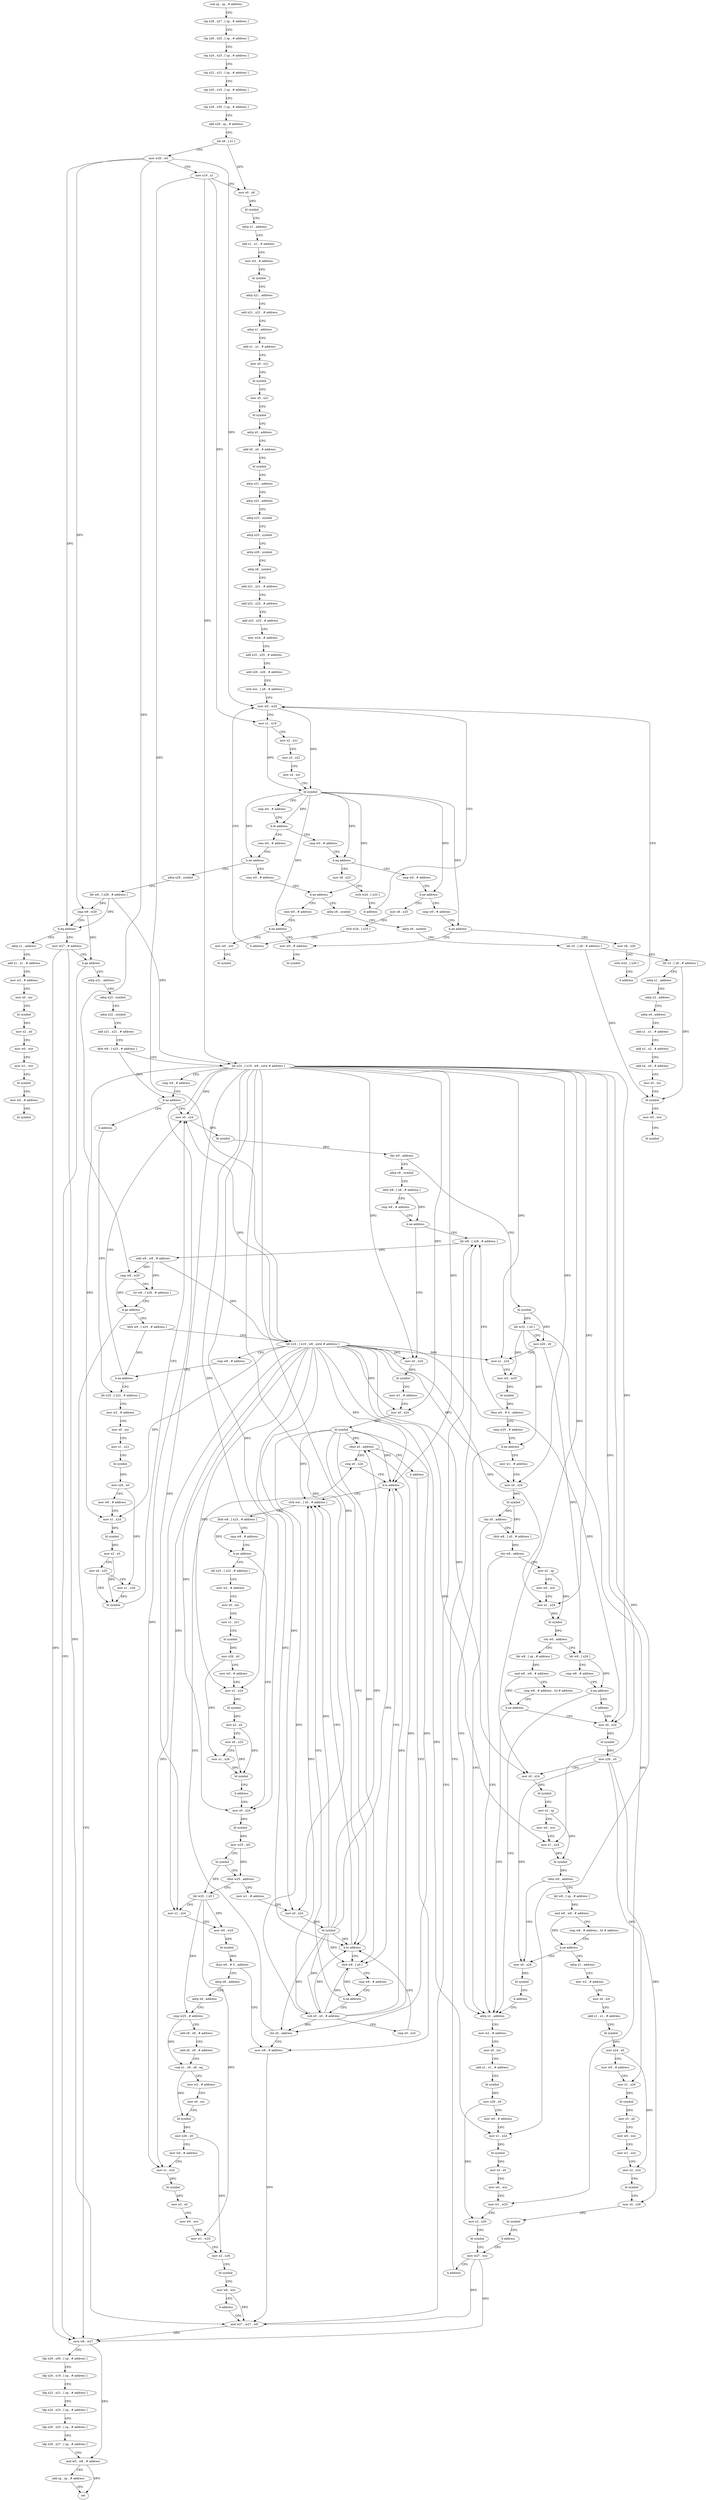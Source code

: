 digraph "func" {
"4200580" [label = "sub sp , sp , # address" ]
"4200584" [label = "stp x28 , x27 , [ sp , # address ]" ]
"4200588" [label = "stp x26 , x25 , [ sp , # address ]" ]
"4200592" [label = "stp x24 , x23 , [ sp , # address ]" ]
"4200596" [label = "stp x22 , x21 , [ sp , # address ]" ]
"4200600" [label = "stp x20 , x19 , [ sp , # address ]" ]
"4200604" [label = "stp x29 , x30 , [ sp , # address ]" ]
"4200608" [label = "add x29 , sp , # address" ]
"4200612" [label = "ldr x8 , [ x1 ]" ]
"4200616" [label = "mov w20 , w0" ]
"4200620" [label = "mov x19 , x1" ]
"4200624" [label = "mov x0 , x8" ]
"4200628" [label = "bl symbol" ]
"4200632" [label = "adrp x1 , address" ]
"4200636" [label = "add x1 , x1 , # address" ]
"4200640" [label = "mov w0 , # address" ]
"4200644" [label = "bl symbol" ]
"4200648" [label = "adrp x21 , address" ]
"4200652" [label = "add x21 , x21 , # address" ]
"4200656" [label = "adrp x1 , address" ]
"4200660" [label = "add x1 , x1 , # address" ]
"4200664" [label = "mov x0 , x21" ]
"4200668" [label = "bl symbol" ]
"4200672" [label = "mov x0 , x21" ]
"4200676" [label = "bl symbol" ]
"4200680" [label = "adrp x0 , address" ]
"4200684" [label = "add x0 , x0 , # address" ]
"4200688" [label = "bl symbol" ]
"4200692" [label = "adrp x21 , address" ]
"4200696" [label = "adrp x22 , address" ]
"4200700" [label = "adrp x23 , symbol" ]
"4200704" [label = "adrp x25 , symbol" ]
"4200708" [label = "adrp x26 , symbol" ]
"4200712" [label = "adrp x8 , symbol" ]
"4200716" [label = "add x21 , x21 , # address" ]
"4200720" [label = "add x22 , x22 , # address" ]
"4200724" [label = "add x23 , x23 , # address" ]
"4200728" [label = "mov w24 , # address" ]
"4200732" [label = "add x25 , x25 , # address" ]
"4200736" [label = "add x26 , x26 , # address" ]
"4200740" [label = "strb wzr , [ x8 , # address ]" ]
"4200744" [label = "mov w0 , w20" ]
"4200836" [label = "cmn w0 , # address" ]
"4200840" [label = "b.ne address" ]
"4201648" [label = "cmn w0 , # address" ]
"4200844" [label = "adrp x28 , symbol" ]
"4200776" [label = "cmp w0 , # address" ]
"4200780" [label = "b.eq address" ]
"4200804" [label = "mov x8 , x23" ]
"4200784" [label = "cmp w0 , # address" ]
"4201652" [label = "b.ne address" ]
"4201712" [label = "cmn w0 , # address" ]
"4201656" [label = "adrp x8 , symbol" ]
"4200848" [label = "ldr w8 , [ x28 , # address ]" ]
"4200852" [label = "cmp w8 , w20" ]
"4200856" [label = "b.eq address" ]
"4201736" [label = "adrp x1 , address" ]
"4200860" [label = "mov w27 , # address" ]
"4200808" [label = "strb w24 , [ x23 ]" ]
"4200812" [label = "b address" ]
"4200788" [label = "b.ne address" ]
"4200816" [label = "cmp w0 , # address" ]
"4200792" [label = "mov x8 , x25" ]
"4201716" [label = "b.ne address" ]
"4201728" [label = "mov w0 , # address" ]
"4201720" [label = "mov w0 , wzr" ]
"4201660" [label = "adrp x9 , symbol" ]
"4201664" [label = "ldr x0 , [ x8 , # address ]" ]
"4201668" [label = "ldr x3 , [ x9 , # address ]" ]
"4201672" [label = "adrp x1 , address" ]
"4201676" [label = "adrp x2 , address" ]
"4201680" [label = "adrp x4 , address" ]
"4201684" [label = "add x1 , x1 , # address" ]
"4201688" [label = "add x2 , x2 , # address" ]
"4201692" [label = "add x4 , x4 , # address" ]
"4201696" [label = "mov x5 , xzr" ]
"4201700" [label = "bl symbol" ]
"4201704" [label = "mov w0 , wzr" ]
"4201708" [label = "bl symbol" ]
"4201740" [label = "add x1 , x1 , # address" ]
"4201744" [label = "mov w2 , # address" ]
"4201748" [label = "mov x0 , xzr" ]
"4201752" [label = "bl symbol" ]
"4201756" [label = "mov x2 , x0" ]
"4201760" [label = "mov w0 , wzr" ]
"4201764" [label = "mov w1 , wzr" ]
"4201768" [label = "bl symbol" ]
"4201772" [label = "mov w0 , # address" ]
"4201776" [label = "bl symbol" ]
"4200864" [label = "b.ge address" ]
"4201608" [label = "mvn w8 , w27" ]
"4200868" [label = "adrp x21 , address" ]
"4200748" [label = "mov x1 , x19" ]
"4200752" [label = "mov x2 , x21" ]
"4200756" [label = "mov x3 , x22" ]
"4200760" [label = "mov x4 , xzr" ]
"4200764" [label = "bl symbol" ]
"4200768" [label = "cmp w0 , # address" ]
"4200772" [label = "b.le address" ]
"4200820" [label = "b.ne address" ]
"4200824" [label = "mov x8 , x26" ]
"4200796" [label = "strb w24 , [ x25 ]" ]
"4200800" [label = "b address" ]
"4201732" [label = "bl symbol" ]
"4201724" [label = "bl symbol" ]
"4201612" [label = "ldp x29 , x30 , [ sp , # address ]" ]
"4201616" [label = "ldp x20 , x19 , [ sp , # address ]" ]
"4201620" [label = "ldp x22 , x21 , [ sp , # address ]" ]
"4201624" [label = "ldp x24 , x23 , [ sp , # address ]" ]
"4201628" [label = "ldp x26 , x25 , [ sp , # address ]" ]
"4201632" [label = "ldp x28 , x27 , [ sp , # address ]" ]
"4201636" [label = "and w0 , w8 , # address" ]
"4201640" [label = "add sp , sp , # address" ]
"4201644" [label = "ret" ]
"4200872" [label = "adrp x23 , symbol" ]
"4200876" [label = "adrp x22 , symbol" ]
"4200880" [label = "add x21 , x21 , # address" ]
"4200884" [label = "ldrb w9 , [ x23 , # address ]" ]
"4200888" [label = "ldr x24 , [ x19 , w8 , sxtw # address ]" ]
"4200892" [label = "cmp w9 , # address" ]
"4200896" [label = "b.ne address" ]
"4201000" [label = "mov x0 , x24" ]
"4200900" [label = "b address" ]
"4200828" [label = "strb w24 , [ x26 ]" ]
"4200832" [label = "b address" ]
"4201004" [label = "bl symbol" ]
"4201008" [label = "cbz w0 , address" ]
"4201136" [label = "adrp x8 , symbol" ]
"4201012" [label = "bl symbol" ]
"4200948" [label = "ldr x25 , [ x22 , # address ]" ]
"4201140" [label = "ldrb w8 , [ x8 , # address ]" ]
"4201144" [label = "cmp w8 , # address" ]
"4201148" [label = "b.ne address" ]
"4200912" [label = "ldr w8 , [ x28 , # address ]" ]
"4201152" [label = "mov x0 , x24" ]
"4201016" [label = "ldr w25 , [ x0 ]" ]
"4201020" [label = "mov x26 , x0" ]
"4201024" [label = "mov x1 , x24" ]
"4201028" [label = "mov w0 , w25" ]
"4201032" [label = "bl symbol" ]
"4201036" [label = "tbnz w0 , # 0 , address" ]
"4201040" [label = "cmp w25 , # address" ]
"4200952" [label = "mov w2 , # address" ]
"4200956" [label = "mov x0 , xzr" ]
"4200960" [label = "mov x1 , x21" ]
"4200964" [label = "bl symbol" ]
"4200968" [label = "mov x26 , x0" ]
"4200972" [label = "mov w0 , # address" ]
"4200976" [label = "mov x1 , x24" ]
"4200980" [label = "bl symbol" ]
"4200984" [label = "mov x2 , x0" ]
"4200988" [label = "mov x0 , x25" ]
"4200992" [label = "mov x1 , x26" ]
"4200996" [label = "bl symbol" ]
"4200916" [label = "add w8 , w8 , # address" ]
"4200920" [label = "cmp w8 , w20" ]
"4200924" [label = "str w8 , [ x28 , # address ]" ]
"4200928" [label = "b.ge address" ]
"4200932" [label = "ldrb w9 , [ x23 , # address ]" ]
"4201156" [label = "bl symbol" ]
"4201160" [label = "mov w1 , # address" ]
"4201164" [label = "mov x0 , x24" ]
"4201168" [label = "bl symbol" ]
"4201172" [label = "cbnz x0 , address" ]
"4201216" [label = "cmp x0 , x24" ]
"4201176" [label = "b address" ]
"4201044" [label = "b.ne address" ]
"4201072" [label = "adrp x1 , address" ]
"4201048" [label = "mov w1 , # address" ]
"4200936" [label = "ldr x24 , [ x19 , w8 , sxtw # address ]" ]
"4200940" [label = "cmp w9 , # address" ]
"4200944" [label = "b.ne address" ]
"4201220" [label = "b.ls address" ]
"4201248" [label = "strb wzr , [ x0 , # address ]" ]
"4201224" [label = "ldrb w8 , [ x0 ]" ]
"4200904" [label = "mov w8 , # address" ]
"4201076" [label = "mov w2 , # address" ]
"4201080" [label = "mov x0 , xzr" ]
"4201084" [label = "add x1 , x1 , # address" ]
"4201088" [label = "bl symbol" ]
"4201092" [label = "mov x26 , x0" ]
"4201096" [label = "mov w0 , # address" ]
"4201100" [label = "mov x1 , x24" ]
"4201104" [label = "bl symbol" ]
"4201108" [label = "mov x3 , x0" ]
"4201112" [label = "mov w0 , wzr" ]
"4201116" [label = "mov w1 , w25" ]
"4201120" [label = "mov x2 , x26" ]
"4201124" [label = "bl symbol" ]
"4201128" [label = "mov w27 , wzr" ]
"4201052" [label = "mov x0 , x24" ]
"4201056" [label = "bl symbol" ]
"4201060" [label = "cbz x0 , address" ]
"4201064" [label = "ldrb w8 , [ x0 , # address ]" ]
"4201252" [label = "ldrb w8 , [ x23 , # address ]" ]
"4201256" [label = "cmp w8 , # address" ]
"4201260" [label = "b.ne address" ]
"4201180" [label = "mov x0 , x24" ]
"4201264" [label = "ldr x25 , [ x22 , # address ]" ]
"4201228" [label = "cmp w8 , # address" ]
"4201232" [label = "b.ne address" ]
"4201236" [label = "sub x0 , x0 , # address" ]
"4200908" [label = "and w27 , w27 , w8" ]
"4201068" [label = "cbz w8 , address" ]
"4201420" [label = "mov x2 , sp" ]
"4201184" [label = "bl symbol" ]
"4201188" [label = "mov w25 , w0" ]
"4201192" [label = "bl symbol" ]
"4201196" [label = "cbnz w25 , address" ]
"4201320" [label = "ldr w25 , [ x0 ]" ]
"4201200" [label = "mov w1 , # address" ]
"4201268" [label = "mov w2 , # address" ]
"4201272" [label = "mov x0 , xzr" ]
"4201276" [label = "mov x1 , x21" ]
"4201280" [label = "bl symbol" ]
"4201284" [label = "mov x26 , x0" ]
"4201288" [label = "mov w0 , # address" ]
"4201292" [label = "mov x1 , x24" ]
"4201296" [label = "bl symbol" ]
"4201300" [label = "mov x2 , x0" ]
"4201304" [label = "mov x0 , x25" ]
"4201308" [label = "mov x1 , x26" ]
"4201312" [label = "bl symbol" ]
"4201316" [label = "b address" ]
"4201240" [label = "cmp x0 , x24" ]
"4201244" [label = "b.hi address" ]
"4201424" [label = "mov w0 , wzr" ]
"4201428" [label = "mov x1 , x24" ]
"4201432" [label = "bl symbol" ]
"4201436" [label = "cbz w0 , address" ]
"4201456" [label = "ldr w8 , [ sp , # address ]" ]
"4201440" [label = "ldr w8 , [ x26 ]" ]
"4201324" [label = "mov x1 , x24" ]
"4201328" [label = "mov w0 , w25" ]
"4201332" [label = "bl symbol" ]
"4201336" [label = "tbnz w0 , # 0 , address" ]
"4201340" [label = "adrp x8 , address" ]
"4201204" [label = "mov x0 , x24" ]
"4201208" [label = "bl symbol" ]
"4201212" [label = "cbz x0 , address" ]
"4201460" [label = "and w8 , w8 , # address" ]
"4201464" [label = "cmp w8 , # address , lsl # address" ]
"4201468" [label = "b.ne address" ]
"4201472" [label = "mov x0 , x24" ]
"4201444" [label = "cmp w8 , # address" ]
"4201448" [label = "b.eq address" ]
"4201452" [label = "b address" ]
"4201344" [label = "adrp x9 , address" ]
"4201348" [label = "cmp w25 , # address" ]
"4201352" [label = "add x8 , x8 , # address" ]
"4201356" [label = "add x9 , x9 , # address" ]
"4201360" [label = "csel x1 , x9 , x8 , eq" ]
"4201364" [label = "mov w2 , # address" ]
"4201368" [label = "mov x0 , xzr" ]
"4201372" [label = "bl symbol" ]
"4201376" [label = "mov x26 , x0" ]
"4201380" [label = "mov w0 , # address" ]
"4201384" [label = "mov x1 , x24" ]
"4201388" [label = "bl symbol" ]
"4201392" [label = "mov x3 , x0" ]
"4201396" [label = "mov w0 , wzr" ]
"4201400" [label = "mov w1 , w25" ]
"4201404" [label = "mov x2 , x26" ]
"4201408" [label = "bl symbol" ]
"4201412" [label = "mov w8 , wzr" ]
"4201416" [label = "b address" ]
"4201476" [label = "bl symbol" ]
"4201480" [label = "mov x26 , x0" ]
"4201484" [label = "mov x0 , x24" ]
"4201488" [label = "bl symbol" ]
"4201492" [label = "mov x2 , sp" ]
"4201496" [label = "mov w0 , wzr" ]
"4201500" [label = "mov x1 , x24" ]
"4201504" [label = "bl symbol" ]
"4201508" [label = "cbnz w0 , address" ]
"4201596" [label = "mov x0 , x26" ]
"4201512" [label = "ldr w8 , [ sp , # address ]" ]
"4201600" [label = "bl symbol" ]
"4201604" [label = "b address" ]
"4201516" [label = "and w8 , w8 , # address" ]
"4201520" [label = "cmp w8 , # address , lsl # address" ]
"4201524" [label = "b.ne address" ]
"4201528" [label = "adrp x1 , address" ]
"4201532" [label = "mov w2 , # address" ]
"4201536" [label = "mov x0 , xzr" ]
"4201540" [label = "add x1 , x1 , # address" ]
"4201544" [label = "bl symbol" ]
"4201548" [label = "mov x24 , x0" ]
"4201552" [label = "mov w0 , # address" ]
"4201556" [label = "mov x1 , x26" ]
"4201560" [label = "bl symbol" ]
"4201564" [label = "mov x3 , x0" ]
"4201568" [label = "mov w0 , wzr" ]
"4201572" [label = "mov w1 , wzr" ]
"4201576" [label = "mov x2 , x24" ]
"4201580" [label = "bl symbol" ]
"4201584" [label = "mov x0 , x26" ]
"4201588" [label = "bl symbol" ]
"4201592" [label = "b address" ]
"4201132" [label = "b address" ]
"4200580" -> "4200584" [ label = "CFG" ]
"4200584" -> "4200588" [ label = "CFG" ]
"4200588" -> "4200592" [ label = "CFG" ]
"4200592" -> "4200596" [ label = "CFG" ]
"4200596" -> "4200600" [ label = "CFG" ]
"4200600" -> "4200604" [ label = "CFG" ]
"4200604" -> "4200608" [ label = "CFG" ]
"4200608" -> "4200612" [ label = "CFG" ]
"4200612" -> "4200616" [ label = "CFG" ]
"4200612" -> "4200624" [ label = "DFG" ]
"4200616" -> "4200620" [ label = "CFG" ]
"4200616" -> "4200744" [ label = "DFG" ]
"4200616" -> "4200852" [ label = "DFG" ]
"4200616" -> "4200856" [ label = "DFG" ]
"4200616" -> "4200920" [ label = "DFG" ]
"4200620" -> "4200624" [ label = "CFG" ]
"4200620" -> "4200748" [ label = "DFG" ]
"4200620" -> "4200888" [ label = "DFG" ]
"4200620" -> "4200936" [ label = "DFG" ]
"4200624" -> "4200628" [ label = "DFG" ]
"4200628" -> "4200632" [ label = "CFG" ]
"4200632" -> "4200636" [ label = "CFG" ]
"4200636" -> "4200640" [ label = "CFG" ]
"4200640" -> "4200644" [ label = "CFG" ]
"4200644" -> "4200648" [ label = "CFG" ]
"4200648" -> "4200652" [ label = "CFG" ]
"4200652" -> "4200656" [ label = "CFG" ]
"4200656" -> "4200660" [ label = "CFG" ]
"4200660" -> "4200664" [ label = "CFG" ]
"4200664" -> "4200668" [ label = "CFG" ]
"4200668" -> "4200672" [ label = "CFG" ]
"4200672" -> "4200676" [ label = "CFG" ]
"4200676" -> "4200680" [ label = "CFG" ]
"4200680" -> "4200684" [ label = "CFG" ]
"4200684" -> "4200688" [ label = "CFG" ]
"4200688" -> "4200692" [ label = "CFG" ]
"4200692" -> "4200696" [ label = "CFG" ]
"4200696" -> "4200700" [ label = "CFG" ]
"4200700" -> "4200704" [ label = "CFG" ]
"4200704" -> "4200708" [ label = "CFG" ]
"4200708" -> "4200712" [ label = "CFG" ]
"4200712" -> "4200716" [ label = "CFG" ]
"4200716" -> "4200720" [ label = "CFG" ]
"4200720" -> "4200724" [ label = "CFG" ]
"4200724" -> "4200728" [ label = "CFG" ]
"4200728" -> "4200732" [ label = "CFG" ]
"4200732" -> "4200736" [ label = "CFG" ]
"4200736" -> "4200740" [ label = "CFG" ]
"4200740" -> "4200744" [ label = "CFG" ]
"4200744" -> "4200748" [ label = "CFG" ]
"4200744" -> "4200764" [ label = "DFG" ]
"4200836" -> "4200840" [ label = "CFG" ]
"4200840" -> "4201648" [ label = "CFG" ]
"4200840" -> "4200844" [ label = "CFG" ]
"4201648" -> "4201652" [ label = "CFG" ]
"4200844" -> "4200848" [ label = "CFG" ]
"4200776" -> "4200780" [ label = "CFG" ]
"4200780" -> "4200804" [ label = "CFG" ]
"4200780" -> "4200784" [ label = "CFG" ]
"4200804" -> "4200808" [ label = "CFG" ]
"4200784" -> "4200788" [ label = "CFG" ]
"4201652" -> "4201712" [ label = "CFG" ]
"4201652" -> "4201656" [ label = "CFG" ]
"4201712" -> "4201716" [ label = "CFG" ]
"4201656" -> "4201660" [ label = "CFG" ]
"4200848" -> "4200852" [ label = "DFG" ]
"4200848" -> "4200856" [ label = "DFG" ]
"4200848" -> "4200888" [ label = "DFG" ]
"4200852" -> "4200856" [ label = "CFG" ]
"4200852" -> "4200864" [ label = "DFG" ]
"4200856" -> "4201736" [ label = "CFG" ]
"4200856" -> "4200860" [ label = "CFG" ]
"4201736" -> "4201740" [ label = "CFG" ]
"4200860" -> "4200864" [ label = "CFG" ]
"4200860" -> "4201608" [ label = "DFG" ]
"4200860" -> "4200908" [ label = "DFG" ]
"4200808" -> "4200812" [ label = "CFG" ]
"4200812" -> "4200744" [ label = "CFG" ]
"4200788" -> "4200816" [ label = "CFG" ]
"4200788" -> "4200792" [ label = "CFG" ]
"4200816" -> "4200820" [ label = "CFG" ]
"4200792" -> "4200796" [ label = "CFG" ]
"4201716" -> "4201728" [ label = "CFG" ]
"4201716" -> "4201720" [ label = "CFG" ]
"4201728" -> "4201732" [ label = "CFG" ]
"4201720" -> "4201724" [ label = "CFG" ]
"4201660" -> "4201664" [ label = "CFG" ]
"4201664" -> "4201668" [ label = "CFG" ]
"4201664" -> "4201700" [ label = "DFG" ]
"4201668" -> "4201672" [ label = "CFG" ]
"4201668" -> "4201700" [ label = "DFG" ]
"4201672" -> "4201676" [ label = "CFG" ]
"4201676" -> "4201680" [ label = "CFG" ]
"4201680" -> "4201684" [ label = "CFG" ]
"4201684" -> "4201688" [ label = "CFG" ]
"4201688" -> "4201692" [ label = "CFG" ]
"4201692" -> "4201696" [ label = "CFG" ]
"4201696" -> "4201700" [ label = "CFG" ]
"4201700" -> "4201704" [ label = "CFG" ]
"4201704" -> "4201708" [ label = "CFG" ]
"4201740" -> "4201744" [ label = "CFG" ]
"4201744" -> "4201748" [ label = "CFG" ]
"4201748" -> "4201752" [ label = "CFG" ]
"4201752" -> "4201756" [ label = "DFG" ]
"4201756" -> "4201760" [ label = "CFG" ]
"4201760" -> "4201764" [ label = "CFG" ]
"4201764" -> "4201768" [ label = "CFG" ]
"4201768" -> "4201772" [ label = "CFG" ]
"4201772" -> "4201776" [ label = "CFG" ]
"4200864" -> "4201608" [ label = "CFG" ]
"4200864" -> "4200868" [ label = "CFG" ]
"4201608" -> "4201612" [ label = "CFG" ]
"4201608" -> "4201636" [ label = "DFG" ]
"4200868" -> "4200872" [ label = "CFG" ]
"4200748" -> "4200752" [ label = "CFG" ]
"4200748" -> "4200764" [ label = "DFG" ]
"4200752" -> "4200756" [ label = "CFG" ]
"4200756" -> "4200760" [ label = "CFG" ]
"4200760" -> "4200764" [ label = "CFG" ]
"4200764" -> "4200768" [ label = "CFG" ]
"4200764" -> "4200772" [ label = "DFG" ]
"4200764" -> "4200840" [ label = "DFG" ]
"4200764" -> "4200780" [ label = "DFG" ]
"4200764" -> "4201652" [ label = "DFG" ]
"4200764" -> "4200788" [ label = "DFG" ]
"4200764" -> "4201716" [ label = "DFG" ]
"4200764" -> "4200820" [ label = "DFG" ]
"4200768" -> "4200772" [ label = "CFG" ]
"4200772" -> "4200836" [ label = "CFG" ]
"4200772" -> "4200776" [ label = "CFG" ]
"4200820" -> "4201728" [ label = "CFG" ]
"4200820" -> "4200824" [ label = "CFG" ]
"4200824" -> "4200828" [ label = "CFG" ]
"4200796" -> "4200800" [ label = "CFG" ]
"4200800" -> "4200744" [ label = "CFG" ]
"4201612" -> "4201616" [ label = "CFG" ]
"4201616" -> "4201620" [ label = "CFG" ]
"4201620" -> "4201624" [ label = "CFG" ]
"4201624" -> "4201628" [ label = "CFG" ]
"4201628" -> "4201632" [ label = "CFG" ]
"4201632" -> "4201636" [ label = "CFG" ]
"4201636" -> "4201640" [ label = "CFG" ]
"4201636" -> "4201644" [ label = "DFG" ]
"4201640" -> "4201644" [ label = "CFG" ]
"4200872" -> "4200876" [ label = "CFG" ]
"4200876" -> "4200880" [ label = "CFG" ]
"4200880" -> "4200884" [ label = "CFG" ]
"4200884" -> "4200888" [ label = "CFG" ]
"4200884" -> "4200896" [ label = "DFG" ]
"4200888" -> "4200892" [ label = "CFG" ]
"4200888" -> "4201000" [ label = "DFG" ]
"4200888" -> "4201024" [ label = "DFG" ]
"4200888" -> "4200976" [ label = "DFG" ]
"4200888" -> "4201152" [ label = "DFG" ]
"4200888" -> "4201164" [ label = "DFG" ]
"4200888" -> "4201220" [ label = "DFG" ]
"4200888" -> "4201100" [ label = "DFG" ]
"4200888" -> "4201052" [ label = "DFG" ]
"4200888" -> "4201180" [ label = "DFG" ]
"4200888" -> "4201292" [ label = "DFG" ]
"4200888" -> "4201244" [ label = "DFG" ]
"4200888" -> "4201428" [ label = "DFG" ]
"4200888" -> "4201324" [ label = "DFG" ]
"4200888" -> "4201204" [ label = "DFG" ]
"4200888" -> "4201472" [ label = "DFG" ]
"4200888" -> "4201484" [ label = "DFG" ]
"4200888" -> "4201500" [ label = "DFG" ]
"4200888" -> "4201384" [ label = "DFG" ]
"4200892" -> "4200896" [ label = "CFG" ]
"4200896" -> "4201000" [ label = "CFG" ]
"4200896" -> "4200900" [ label = "CFG" ]
"4201000" -> "4201004" [ label = "DFG" ]
"4200900" -> "4200948" [ label = "CFG" ]
"4200828" -> "4200832" [ label = "CFG" ]
"4200832" -> "4200744" [ label = "CFG" ]
"4201004" -> "4201008" [ label = "DFG" ]
"4201008" -> "4201136" [ label = "CFG" ]
"4201008" -> "4201012" [ label = "CFG" ]
"4201136" -> "4201140" [ label = "CFG" ]
"4201012" -> "4201016" [ label = "DFG" ]
"4201012" -> "4201020" [ label = "DFG" ]
"4200948" -> "4200952" [ label = "CFG" ]
"4201140" -> "4201144" [ label = "CFG" ]
"4201140" -> "4201148" [ label = "DFG" ]
"4201144" -> "4201148" [ label = "CFG" ]
"4201148" -> "4200912" [ label = "CFG" ]
"4201148" -> "4201152" [ label = "CFG" ]
"4200912" -> "4200916" [ label = "DFG" ]
"4201152" -> "4201156" [ label = "DFG" ]
"4201016" -> "4201020" [ label = "CFG" ]
"4201016" -> "4201028" [ label = "DFG" ]
"4201016" -> "4201044" [ label = "DFG" ]
"4201016" -> "4201116" [ label = "DFG" ]
"4201020" -> "4201024" [ label = "CFG" ]
"4201020" -> "4201440" [ label = "DFG" ]
"4201024" -> "4201028" [ label = "CFG" ]
"4201028" -> "4201032" [ label = "DFG" ]
"4201032" -> "4201036" [ label = "DFG" ]
"4201036" -> "4200912" [ label = "CFG" ]
"4201036" -> "4201040" [ label = "CFG" ]
"4201040" -> "4201044" [ label = "CFG" ]
"4200952" -> "4200956" [ label = "CFG" ]
"4200956" -> "4200960" [ label = "CFG" ]
"4200960" -> "4200964" [ label = "CFG" ]
"4200964" -> "4200968" [ label = "DFG" ]
"4200968" -> "4200972" [ label = "CFG" ]
"4200968" -> "4200992" [ label = "DFG" ]
"4200972" -> "4200976" [ label = "CFG" ]
"4200976" -> "4200980" [ label = "DFG" ]
"4200980" -> "4200984" [ label = "DFG" ]
"4200984" -> "4200988" [ label = "CFG" ]
"4200984" -> "4200996" [ label = "DFG" ]
"4200988" -> "4200992" [ label = "CFG" ]
"4200988" -> "4200996" [ label = "DFG" ]
"4200992" -> "4200996" [ label = "DFG" ]
"4200996" -> "4201000" [ label = "CFG" ]
"4200916" -> "4200920" [ label = "DFG" ]
"4200916" -> "4200924" [ label = "DFG" ]
"4200916" -> "4200936" [ label = "DFG" ]
"4200920" -> "4200924" [ label = "CFG" ]
"4200920" -> "4200928" [ label = "DFG" ]
"4200924" -> "4200928" [ label = "CFG" ]
"4200928" -> "4201608" [ label = "CFG" ]
"4200928" -> "4200932" [ label = "CFG" ]
"4200932" -> "4200936" [ label = "CFG" ]
"4200932" -> "4200944" [ label = "DFG" ]
"4201156" -> "4201160" [ label = "CFG" ]
"4201160" -> "4201164" [ label = "CFG" ]
"4201164" -> "4201168" [ label = "DFG" ]
"4201168" -> "4201172" [ label = "DFG" ]
"4201168" -> "4201220" [ label = "DFG" ]
"4201168" -> "4201248" [ label = "DFG" ]
"4201168" -> "4201224" [ label = "DFG" ]
"4201168" -> "4201236" [ label = "DFG" ]
"4201168" -> "4201244" [ label = "DFG" ]
"4201168" -> "4201212" [ label = "DFG" ]
"4201172" -> "4201216" [ label = "CFG" ]
"4201172" -> "4201176" [ label = "CFG" ]
"4201216" -> "4201220" [ label = "CFG" ]
"4201176" -> "4200904" [ label = "CFG" ]
"4201044" -> "4201072" [ label = "CFG" ]
"4201044" -> "4201048" [ label = "CFG" ]
"4201072" -> "4201076" [ label = "CFG" ]
"4201048" -> "4201052" [ label = "CFG" ]
"4200936" -> "4200940" [ label = "CFG" ]
"4200936" -> "4201000" [ label = "DFG" ]
"4200936" -> "4201024" [ label = "DFG" ]
"4200936" -> "4200976" [ label = "DFG" ]
"4200936" -> "4201152" [ label = "DFG" ]
"4200936" -> "4201164" [ label = "DFG" ]
"4200936" -> "4201220" [ label = "DFG" ]
"4200936" -> "4201100" [ label = "DFG" ]
"4200936" -> "4201052" [ label = "DFG" ]
"4200936" -> "4201180" [ label = "DFG" ]
"4200936" -> "4201292" [ label = "DFG" ]
"4200936" -> "4201244" [ label = "DFG" ]
"4200936" -> "4201428" [ label = "DFG" ]
"4200936" -> "4201324" [ label = "DFG" ]
"4200936" -> "4201204" [ label = "DFG" ]
"4200936" -> "4201472" [ label = "DFG" ]
"4200936" -> "4201484" [ label = "DFG" ]
"4200936" -> "4201500" [ label = "DFG" ]
"4200936" -> "4201384" [ label = "DFG" ]
"4200940" -> "4200944" [ label = "CFG" ]
"4200944" -> "4201000" [ label = "CFG" ]
"4200944" -> "4200948" [ label = "CFG" ]
"4201220" -> "4201248" [ label = "CFG" ]
"4201220" -> "4201224" [ label = "CFG" ]
"4201248" -> "4201252" [ label = "CFG" ]
"4201224" -> "4201228" [ label = "CFG" ]
"4201224" -> "4201232" [ label = "DFG" ]
"4200904" -> "4200908" [ label = "DFG" ]
"4201076" -> "4201080" [ label = "CFG" ]
"4201080" -> "4201084" [ label = "CFG" ]
"4201084" -> "4201088" [ label = "CFG" ]
"4201088" -> "4201092" [ label = "DFG" ]
"4201092" -> "4201096" [ label = "CFG" ]
"4201092" -> "4201120" [ label = "DFG" ]
"4201096" -> "4201100" [ label = "CFG" ]
"4201100" -> "4201104" [ label = "DFG" ]
"4201104" -> "4201108" [ label = "DFG" ]
"4201108" -> "4201112" [ label = "CFG" ]
"4201112" -> "4201116" [ label = "CFG" ]
"4201116" -> "4201120" [ label = "CFG" ]
"4201120" -> "4201124" [ label = "CFG" ]
"4201124" -> "4201128" [ label = "CFG" ]
"4201128" -> "4201132" [ label = "CFG" ]
"4201128" -> "4201608" [ label = "DFG" ]
"4201128" -> "4200908" [ label = "DFG" ]
"4201052" -> "4201056" [ label = "DFG" ]
"4201056" -> "4201060" [ label = "DFG" ]
"4201056" -> "4201064" [ label = "DFG" ]
"4201060" -> "4201072" [ label = "CFG" ]
"4201060" -> "4201064" [ label = "CFG" ]
"4201064" -> "4201068" [ label = "DFG" ]
"4201252" -> "4201256" [ label = "CFG" ]
"4201252" -> "4201260" [ label = "DFG" ]
"4201256" -> "4201260" [ label = "CFG" ]
"4201260" -> "4201180" [ label = "CFG" ]
"4201260" -> "4201264" [ label = "CFG" ]
"4201180" -> "4201184" [ label = "DFG" ]
"4201264" -> "4201268" [ label = "CFG" ]
"4201228" -> "4201232" [ label = "CFG" ]
"4201232" -> "4201248" [ label = "CFG" ]
"4201232" -> "4201236" [ label = "CFG" ]
"4201236" -> "4201240" [ label = "CFG" ]
"4201236" -> "4201172" [ label = "DFG" ]
"4201236" -> "4201248" [ label = "DFG" ]
"4201236" -> "4201224" [ label = "DFG" ]
"4201236" -> "4201220" [ label = "DFG" ]
"4201236" -> "4201244" [ label = "DFG" ]
"4201236" -> "4201212" [ label = "DFG" ]
"4200908" -> "4200912" [ label = "CFG" ]
"4200908" -> "4201608" [ label = "DFG" ]
"4201068" -> "4201420" [ label = "CFG" ]
"4201068" -> "4201072" [ label = "CFG" ]
"4201420" -> "4201424" [ label = "CFG" ]
"4201420" -> "4201432" [ label = "DFG" ]
"4201184" -> "4201188" [ label = "DFG" ]
"4201188" -> "4201192" [ label = "CFG" ]
"4201188" -> "4201196" [ label = "DFG" ]
"4201192" -> "4201196" [ label = "CFG" ]
"4201192" -> "4201320" [ label = "DFG" ]
"4201196" -> "4201320" [ label = "CFG" ]
"4201196" -> "4201200" [ label = "CFG" ]
"4201320" -> "4201324" [ label = "CFG" ]
"4201320" -> "4201328" [ label = "DFG" ]
"4201320" -> "4201348" [ label = "DFG" ]
"4201320" -> "4201400" [ label = "DFG" ]
"4201200" -> "4201204" [ label = "CFG" ]
"4201268" -> "4201272" [ label = "CFG" ]
"4201272" -> "4201276" [ label = "CFG" ]
"4201276" -> "4201280" [ label = "CFG" ]
"4201280" -> "4201284" [ label = "DFG" ]
"4201284" -> "4201288" [ label = "CFG" ]
"4201284" -> "4201308" [ label = "DFG" ]
"4201288" -> "4201292" [ label = "CFG" ]
"4201292" -> "4201296" [ label = "DFG" ]
"4201296" -> "4201300" [ label = "DFG" ]
"4201300" -> "4201304" [ label = "CFG" ]
"4201300" -> "4201312" [ label = "DFG" ]
"4201304" -> "4201308" [ label = "CFG" ]
"4201304" -> "4201312" [ label = "DFG" ]
"4201308" -> "4201312" [ label = "DFG" ]
"4201312" -> "4201316" [ label = "CFG" ]
"4201316" -> "4201180" [ label = "CFG" ]
"4201240" -> "4201244" [ label = "CFG" ]
"4201244" -> "4201224" [ label = "CFG" ]
"4201244" -> "4201248" [ label = "CFG" ]
"4201424" -> "4201428" [ label = "CFG" ]
"4201428" -> "4201432" [ label = "DFG" ]
"4201432" -> "4201436" [ label = "DFG" ]
"4201436" -> "4201456" [ label = "CFG" ]
"4201436" -> "4201440" [ label = "CFG" ]
"4201456" -> "4201460" [ label = "DFG" ]
"4201440" -> "4201444" [ label = "CFG" ]
"4201440" -> "4201448" [ label = "DFG" ]
"4201324" -> "4201328" [ label = "CFG" ]
"4201328" -> "4201332" [ label = "DFG" ]
"4201332" -> "4201336" [ label = "DFG" ]
"4201336" -> "4200904" [ label = "CFG" ]
"4201336" -> "4201340" [ label = "CFG" ]
"4201340" -> "4201344" [ label = "CFG" ]
"4201204" -> "4201208" [ label = "DFG" ]
"4201208" -> "4201212" [ label = "DFG" ]
"4201208" -> "4201172" [ label = "DFG" ]
"4201208" -> "4201248" [ label = "DFG" ]
"4201208" -> "4201224" [ label = "DFG" ]
"4201208" -> "4201236" [ label = "DFG" ]
"4201208" -> "4201220" [ label = "DFG" ]
"4201208" -> "4201244" [ label = "DFG" ]
"4201212" -> "4200904" [ label = "CFG" ]
"4201212" -> "4201216" [ label = "CFG" ]
"4201460" -> "4201464" [ label = "CFG" ]
"4201460" -> "4201468" [ label = "DFG" ]
"4201464" -> "4201468" [ label = "CFG" ]
"4201468" -> "4201072" [ label = "CFG" ]
"4201468" -> "4201472" [ label = "CFG" ]
"4201472" -> "4201476" [ label = "DFG" ]
"4201444" -> "4201448" [ label = "CFG" ]
"4201448" -> "4201072" [ label = "CFG" ]
"4201448" -> "4201452" [ label = "CFG" ]
"4201452" -> "4201472" [ label = "CFG" ]
"4201344" -> "4201348" [ label = "CFG" ]
"4201348" -> "4201352" [ label = "CFG" ]
"4201348" -> "4201360" [ label = "DFG" ]
"4201352" -> "4201356" [ label = "CFG" ]
"4201356" -> "4201360" [ label = "CFG" ]
"4201360" -> "4201364" [ label = "CFG" ]
"4201360" -> "4201372" [ label = "DFG" ]
"4201364" -> "4201368" [ label = "CFG" ]
"4201368" -> "4201372" [ label = "CFG" ]
"4201372" -> "4201376" [ label = "DFG" ]
"4201376" -> "4201380" [ label = "CFG" ]
"4201376" -> "4201404" [ label = "DFG" ]
"4201380" -> "4201384" [ label = "CFG" ]
"4201384" -> "4201388" [ label = "DFG" ]
"4201388" -> "4201392" [ label = "DFG" ]
"4201392" -> "4201396" [ label = "CFG" ]
"4201396" -> "4201400" [ label = "CFG" ]
"4201400" -> "4201404" [ label = "CFG" ]
"4201404" -> "4201408" [ label = "CFG" ]
"4201408" -> "4201412" [ label = "CFG" ]
"4201412" -> "4201416" [ label = "CFG" ]
"4201412" -> "4200908" [ label = "DFG" ]
"4201416" -> "4200908" [ label = "CFG" ]
"4201476" -> "4201480" [ label = "DFG" ]
"4201480" -> "4201484" [ label = "CFG" ]
"4201480" -> "4201596" [ label = "DFG" ]
"4201480" -> "4201556" [ label = "DFG" ]
"4201480" -> "4201584" [ label = "DFG" ]
"4201484" -> "4201488" [ label = "DFG" ]
"4201488" -> "4201492" [ label = "CFG" ]
"4201492" -> "4201496" [ label = "CFG" ]
"4201492" -> "4201504" [ label = "DFG" ]
"4201496" -> "4201500" [ label = "CFG" ]
"4201500" -> "4201504" [ label = "DFG" ]
"4201504" -> "4201508" [ label = "DFG" ]
"4201508" -> "4201596" [ label = "CFG" ]
"4201508" -> "4201512" [ label = "CFG" ]
"4201596" -> "4201600" [ label = "DFG" ]
"4201512" -> "4201516" [ label = "DFG" ]
"4201600" -> "4201604" [ label = "CFG" ]
"4201604" -> "4201072" [ label = "CFG" ]
"4201516" -> "4201520" [ label = "CFG" ]
"4201516" -> "4201524" [ label = "DFG" ]
"4201520" -> "4201524" [ label = "CFG" ]
"4201524" -> "4201596" [ label = "CFG" ]
"4201524" -> "4201528" [ label = "CFG" ]
"4201528" -> "4201532" [ label = "CFG" ]
"4201532" -> "4201536" [ label = "CFG" ]
"4201536" -> "4201540" [ label = "CFG" ]
"4201540" -> "4201544" [ label = "CFG" ]
"4201544" -> "4201548" [ label = "DFG" ]
"4201548" -> "4201552" [ label = "CFG" ]
"4201548" -> "4201576" [ label = "DFG" ]
"4201552" -> "4201556" [ label = "CFG" ]
"4201556" -> "4201560" [ label = "DFG" ]
"4201560" -> "4201564" [ label = "DFG" ]
"4201564" -> "4201568" [ label = "CFG" ]
"4201568" -> "4201572" [ label = "CFG" ]
"4201572" -> "4201576" [ label = "CFG" ]
"4201576" -> "4201580" [ label = "CFG" ]
"4201580" -> "4201584" [ label = "CFG" ]
"4201584" -> "4201588" [ label = "DFG" ]
"4201588" -> "4201592" [ label = "CFG" ]
"4201592" -> "4201128" [ label = "CFG" ]
"4201132" -> "4200912" [ label = "CFG" ]
}
